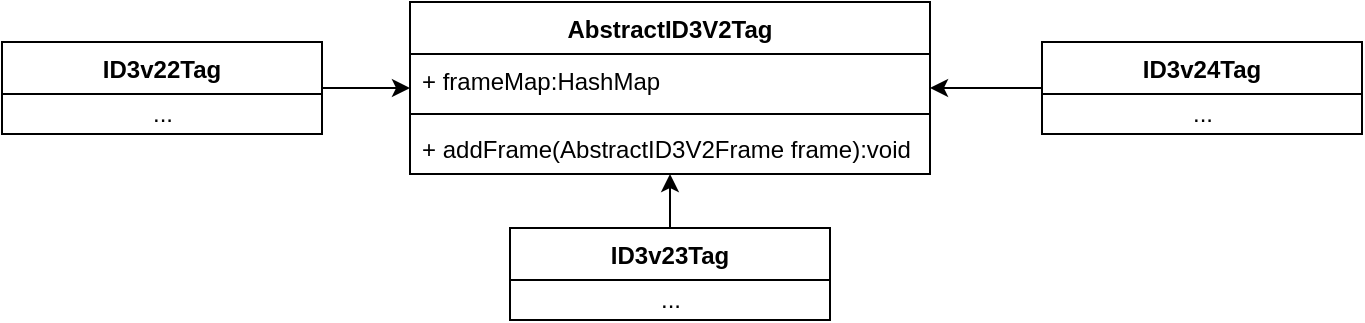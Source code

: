 <mxfile version="13.3.1" type="device"><diagram id="8dpvRbpleapCqUjIBEyV" name="Page-1"><mxGraphModel dx="1607" dy="1419" grid="1" gridSize="10" guides="1" tooltips="1" connect="1" arrows="1" fold="1" page="1" pageScale="1" pageWidth="583" pageHeight="827" math="0" shadow="0"><root><mxCell id="0"/><mxCell id="1" parent="0"/><mxCell id="4m3ubvYEq-jkTvbXrDoH-1" style="edgeStyle=orthogonalEdgeStyle;rounded=0;orthogonalLoop=1;jettySize=auto;html=1;" edge="1" parent="1" source="4m3ubvYEq-jkTvbXrDoH-12" target="4m3ubvYEq-jkTvbXrDoH-4"><mxGeometry relative="1" as="geometry"/></mxCell><mxCell id="4m3ubvYEq-jkTvbXrDoH-2" style="edgeStyle=orthogonalEdgeStyle;rounded=0;orthogonalLoop=1;jettySize=auto;html=1;" edge="1" parent="1" source="4m3ubvYEq-jkTvbXrDoH-10" target="4m3ubvYEq-jkTvbXrDoH-4"><mxGeometry relative="1" as="geometry"/></mxCell><mxCell id="4m3ubvYEq-jkTvbXrDoH-3" style="edgeStyle=orthogonalEdgeStyle;rounded=0;orthogonalLoop=1;jettySize=auto;html=1;" edge="1" parent="1" source="4m3ubvYEq-jkTvbXrDoH-8" target="4m3ubvYEq-jkTvbXrDoH-4"><mxGeometry relative="1" as="geometry"/></mxCell><mxCell id="4m3ubvYEq-jkTvbXrDoH-4" value="AbstractID3V2Tag" style="swimlane;fontStyle=1;align=center;verticalAlign=top;childLayout=stackLayout;horizontal=1;startSize=26;horizontalStack=0;resizeParent=1;resizeParentMax=0;resizeLast=0;collapsible=1;marginBottom=0;strokeColor=#000000;" vertex="1" parent="1"><mxGeometry x="-126" y="-380" width="260" height="86" as="geometry"/></mxCell><mxCell id="4m3ubvYEq-jkTvbXrDoH-5" value="+ frameMap:HashMap" style="text;strokeColor=none;fillColor=none;align=left;verticalAlign=top;spacingLeft=4;spacingRight=4;overflow=hidden;rotatable=0;points=[[0,0.5],[1,0.5]];portConstraint=eastwest;" vertex="1" parent="4m3ubvYEq-jkTvbXrDoH-4"><mxGeometry y="26" width="260" height="26" as="geometry"/></mxCell><mxCell id="4m3ubvYEq-jkTvbXrDoH-6" value="" style="line;strokeWidth=1;fillColor=none;align=left;verticalAlign=middle;spacingTop=-1;spacingLeft=3;spacingRight=3;rotatable=0;labelPosition=right;points=[];portConstraint=eastwest;" vertex="1" parent="4m3ubvYEq-jkTvbXrDoH-4"><mxGeometry y="52" width="260" height="8" as="geometry"/></mxCell><mxCell id="4m3ubvYEq-jkTvbXrDoH-7" value="+ addFrame(AbstractID3V2Frame frame):void" style="text;strokeColor=none;fillColor=none;align=left;verticalAlign=top;spacingLeft=4;spacingRight=4;overflow=hidden;rotatable=0;points=[[0,0.5],[1,0.5]];portConstraint=eastwest;" vertex="1" parent="4m3ubvYEq-jkTvbXrDoH-4"><mxGeometry y="60" width="260" height="26" as="geometry"/></mxCell><mxCell id="4m3ubvYEq-jkTvbXrDoH-8" value="ID3v24Tag" style="swimlane;fontStyle=1;align=center;verticalAlign=top;childLayout=stackLayout;horizontal=1;startSize=26;horizontalStack=0;resizeParent=1;resizeParentMax=0;resizeLast=0;collapsible=1;marginBottom=0;" vertex="1" parent="1"><mxGeometry x="190" y="-360" width="160" height="46" as="geometry"/></mxCell><mxCell id="4m3ubvYEq-jkTvbXrDoH-9" value="..." style="text;html=1;align=center;verticalAlign=middle;resizable=0;points=[];autosize=1;" vertex="1" parent="4m3ubvYEq-jkTvbXrDoH-8"><mxGeometry y="26" width="160" height="20" as="geometry"/></mxCell><mxCell id="4m3ubvYEq-jkTvbXrDoH-10" value="ID3v22Tag" style="swimlane;fontStyle=1;align=center;verticalAlign=top;childLayout=stackLayout;horizontal=1;startSize=26;horizontalStack=0;resizeParent=1;resizeParentMax=0;resizeLast=0;collapsible=1;marginBottom=0;" vertex="1" parent="1"><mxGeometry x="-330" y="-360" width="160" height="46" as="geometry"/></mxCell><mxCell id="4m3ubvYEq-jkTvbXrDoH-11" value="..." style="text;html=1;align=center;verticalAlign=middle;resizable=0;points=[];autosize=1;" vertex="1" parent="4m3ubvYEq-jkTvbXrDoH-10"><mxGeometry y="26" width="160" height="20" as="geometry"/></mxCell><mxCell id="4m3ubvYEq-jkTvbXrDoH-12" value="ID3v23Tag" style="swimlane;fontStyle=1;align=center;verticalAlign=top;childLayout=stackLayout;horizontal=1;startSize=26;horizontalStack=0;resizeParent=1;resizeParentMax=0;resizeLast=0;collapsible=1;marginBottom=0;" vertex="1" parent="1"><mxGeometry x="-76" y="-267" width="160" height="46" as="geometry"/></mxCell><mxCell id="4m3ubvYEq-jkTvbXrDoH-13" value="..." style="text;html=1;align=center;verticalAlign=middle;resizable=0;points=[];autosize=1;" vertex="1" parent="4m3ubvYEq-jkTvbXrDoH-12"><mxGeometry y="26" width="160" height="20" as="geometry"/></mxCell></root></mxGraphModel></diagram></mxfile>